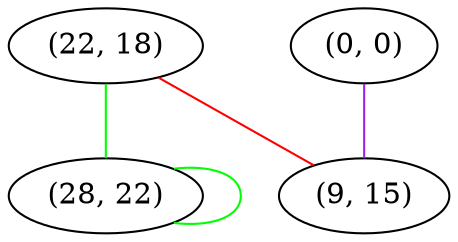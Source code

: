 graph "" {
"(22, 18)";
"(28, 22)";
"(0, 0)";
"(9, 15)";
"(22, 18)" -- "(28, 22)"  [color=green, key=0, weight=2];
"(22, 18)" -- "(9, 15)"  [color=red, key=0, weight=1];
"(28, 22)" -- "(28, 22)"  [color=green, key=0, weight=2];
"(0, 0)" -- "(9, 15)"  [color=purple, key=0, weight=4];
}
